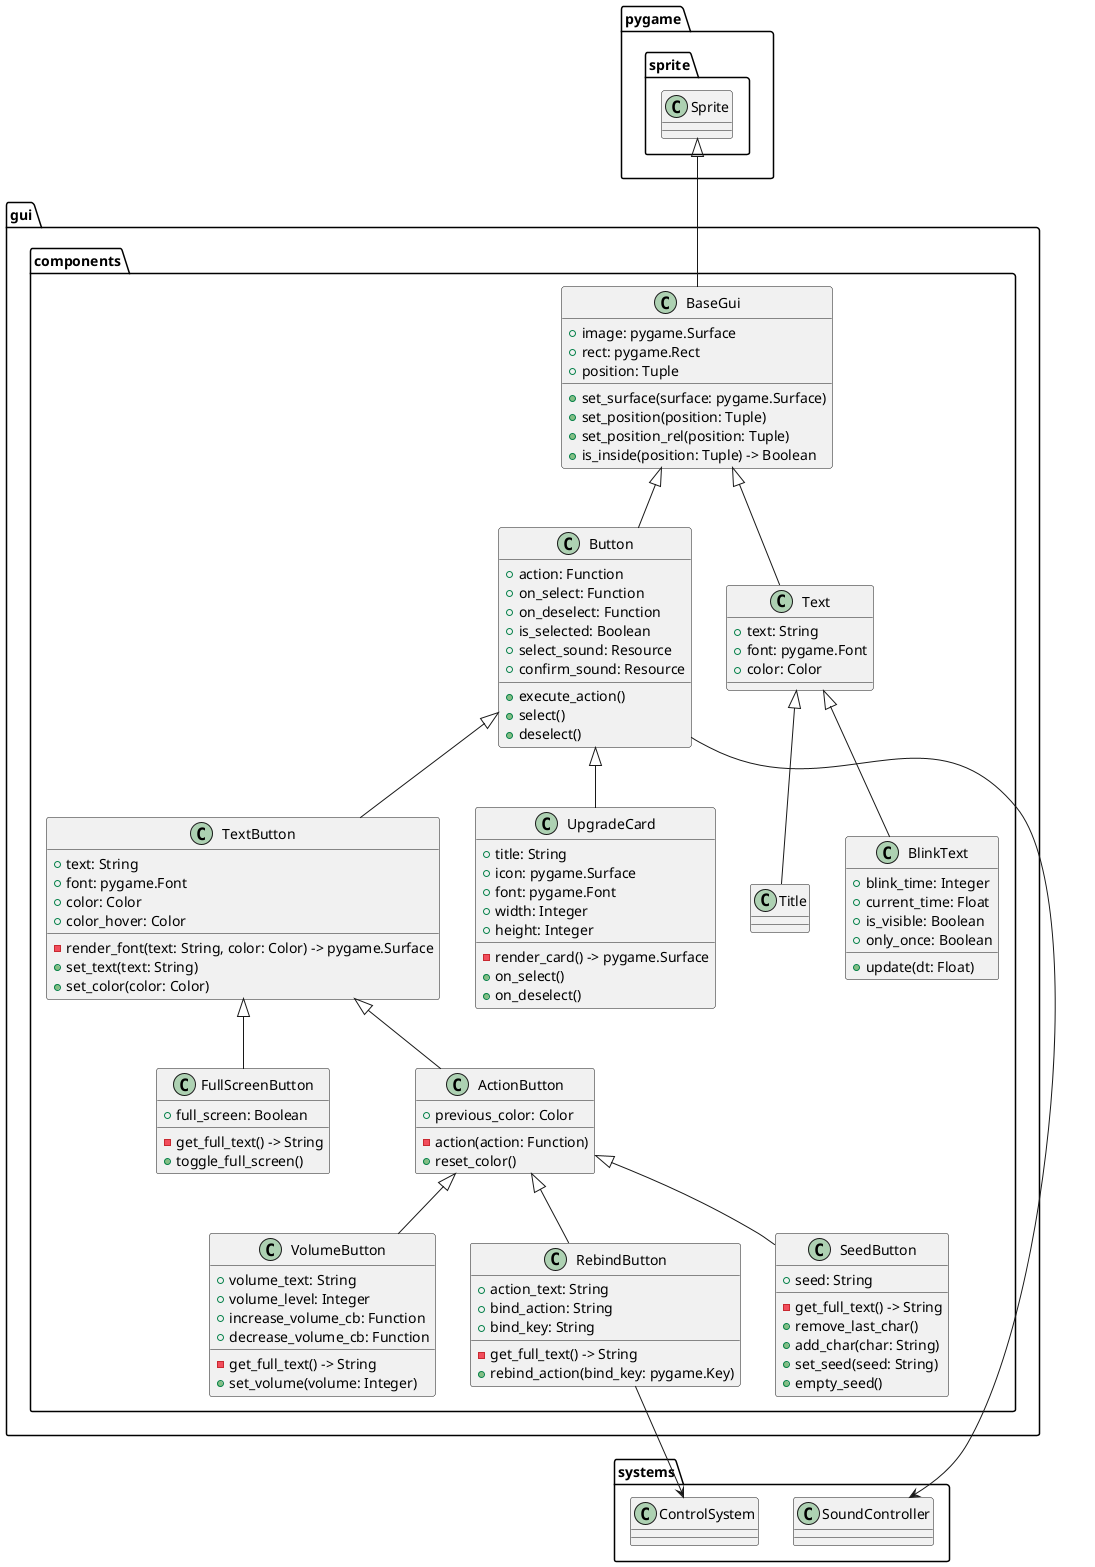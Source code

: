 @startuml gui_components_uml

class gui.components.BaseGui extends pygame.sprite.Sprite {
	+ image: pygame.Surface
	+ rect: pygame.Rect
	+ position: Tuple

	+ set_surface(surface: pygame.Surface)
	+ set_position(position: Tuple)
	+ set_position_rel(position: Tuple)
	+ is_inside(position: Tuple) -> Boolean
}

class gui.components.Button extends gui.components.BaseGui {
	+ action: Function
	+ on_select: Function
	+ on_deselect: Function
	+ is_selected: Boolean
	+ select_sound: Resource
	+ confirm_sound: Resource

	+ execute_action()
	+ select()
	+ deselect()
}

class gui.components.TextButton extends gui.components.Button {
	+ text: String
	+ font: pygame.Font
	+ color: Color
	+ color_hover: Color

	- render_font(text: String, color: Color) -> pygame.Surface
	+ set_text(text: String)
	+ set_color(color: Color)
}

class gui.components.Text extends gui.components.BaseGui {
	+ text: String
	+ font: pygame.Font
	+ color: Color
}

class gui.components.Title extends gui.components.Text

class gui.components.BlinkText extends gui.components.Text {
	+ blink_time: Integer
	+ current_time: Float
	+ is_visible: Boolean
	+ only_once: Boolean

	+ update(dt: Float)
}

class gui.components.FullScreenButton extends gui.components.TextButton {
	+ full_screen: Boolean

	- get_full_text() -> String
	+ toggle_full_screen()
}

class gui.components.ActionButton extends gui.components.TextButton {
	+ previous_color: Color

	- action(action: Function)
	+ reset_color()
}

class gui.components.RebindButton extends gui.components.ActionButton {
	+ action_text: String
	+ bind_action: String
	+ bind_key: String

	- get_full_text() -> String
	+ rebind_action(bind_key: pygame.Key)
}

class gui.components.SeedButton extends gui.components.ActionButton {
	+ seed: String

	- get_full_text() -> String
	+ remove_last_char()
	+ add_char(char: String)
	+ set_seed(seed: String)
	+ empty_seed()
}

class gui.components.VolumeButton extends gui.components.ActionButton {
	+ volume_text: String
	+ volume_level: Integer
	+ increase_volume_cb: Function
	+ decrease_volume_cb: Function

	- get_full_text() -> String
	+ set_volume(volume: Integer)
}

class gui.components.UpgradeCard extends gui.components.Button {
	+ title: String
	+ icon: pygame.Surface
	+ font: pygame.Font
	+ width: Integer
	+ height: Integer

	- render_card() -> pygame.Surface
	+ on_select()
	+ on_deselect()
}

gui.components.Button --> systems.SoundController
gui.components.RebindButton --> systems.ControlSystem


@enduml

